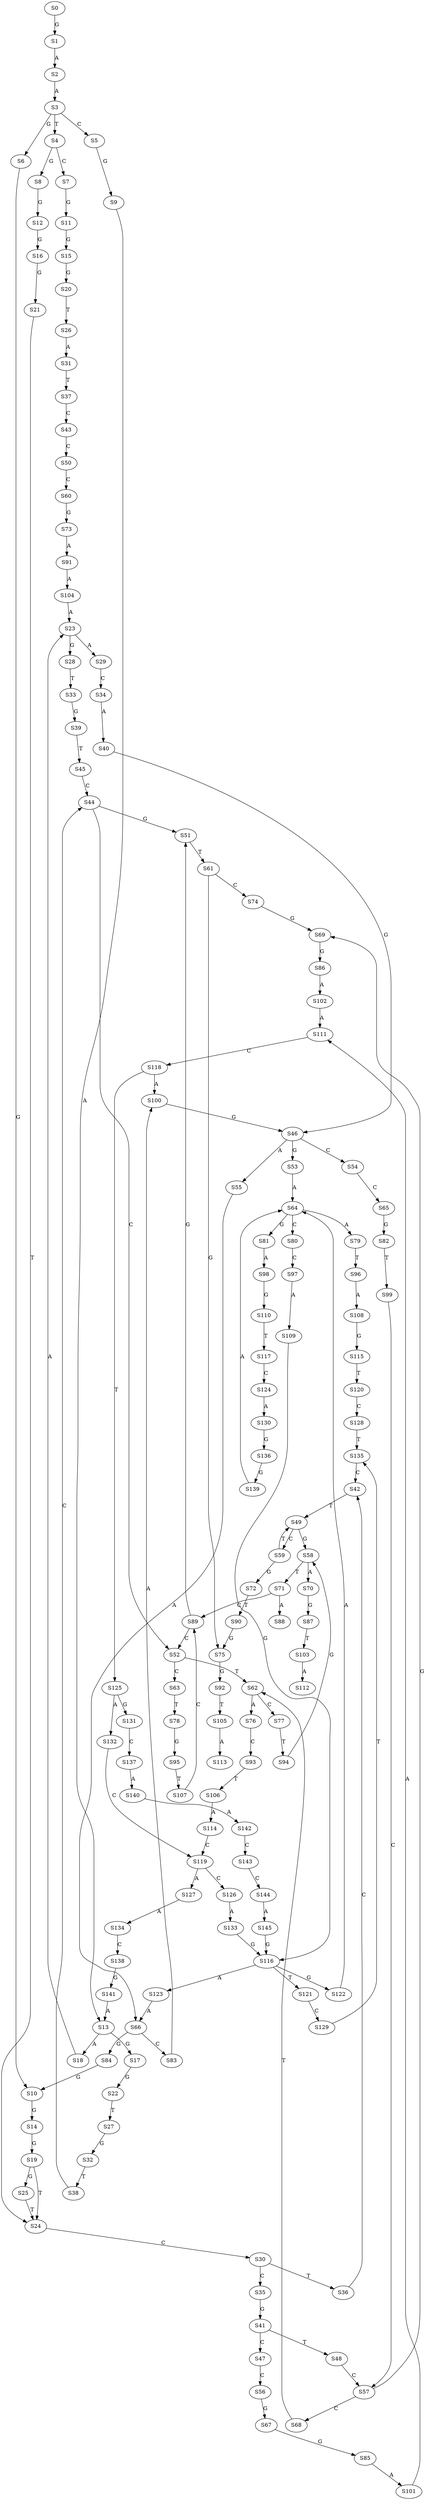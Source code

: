 strict digraph  {
	S0 -> S1 [ label = G ];
	S1 -> S2 [ label = A ];
	S2 -> S3 [ label = A ];
	S3 -> S4 [ label = T ];
	S3 -> S5 [ label = C ];
	S3 -> S6 [ label = G ];
	S4 -> S7 [ label = C ];
	S4 -> S8 [ label = G ];
	S5 -> S9 [ label = G ];
	S6 -> S10 [ label = G ];
	S7 -> S11 [ label = G ];
	S8 -> S12 [ label = G ];
	S9 -> S13 [ label = A ];
	S10 -> S14 [ label = G ];
	S11 -> S15 [ label = G ];
	S12 -> S16 [ label = G ];
	S13 -> S17 [ label = G ];
	S13 -> S18 [ label = A ];
	S14 -> S19 [ label = G ];
	S15 -> S20 [ label = G ];
	S16 -> S21 [ label = G ];
	S17 -> S22 [ label = G ];
	S18 -> S23 [ label = A ];
	S19 -> S24 [ label = T ];
	S19 -> S25 [ label = G ];
	S20 -> S26 [ label = T ];
	S21 -> S24 [ label = T ];
	S22 -> S27 [ label = T ];
	S23 -> S28 [ label = G ];
	S23 -> S29 [ label = A ];
	S24 -> S30 [ label = C ];
	S25 -> S24 [ label = T ];
	S26 -> S31 [ label = A ];
	S27 -> S32 [ label = G ];
	S28 -> S33 [ label = T ];
	S29 -> S34 [ label = C ];
	S30 -> S35 [ label = C ];
	S30 -> S36 [ label = T ];
	S31 -> S37 [ label = T ];
	S32 -> S38 [ label = T ];
	S33 -> S39 [ label = G ];
	S34 -> S40 [ label = A ];
	S35 -> S41 [ label = G ];
	S36 -> S42 [ label = C ];
	S37 -> S43 [ label = C ];
	S38 -> S44 [ label = C ];
	S39 -> S45 [ label = T ];
	S40 -> S46 [ label = G ];
	S41 -> S47 [ label = C ];
	S41 -> S48 [ label = T ];
	S42 -> S49 [ label = T ];
	S43 -> S50 [ label = C ];
	S44 -> S51 [ label = G ];
	S44 -> S52 [ label = C ];
	S45 -> S44 [ label = C ];
	S46 -> S53 [ label = G ];
	S46 -> S54 [ label = C ];
	S46 -> S55 [ label = A ];
	S47 -> S56 [ label = C ];
	S48 -> S57 [ label = C ];
	S49 -> S58 [ label = G ];
	S49 -> S59 [ label = C ];
	S50 -> S60 [ label = C ];
	S51 -> S61 [ label = T ];
	S52 -> S62 [ label = T ];
	S52 -> S63 [ label = C ];
	S53 -> S64 [ label = A ];
	S54 -> S65 [ label = C ];
	S55 -> S66 [ label = A ];
	S56 -> S67 [ label = G ];
	S57 -> S68 [ label = C ];
	S57 -> S69 [ label = G ];
	S58 -> S70 [ label = A ];
	S58 -> S71 [ label = T ];
	S59 -> S49 [ label = T ];
	S59 -> S72 [ label = G ];
	S60 -> S73 [ label = G ];
	S61 -> S74 [ label = C ];
	S61 -> S75 [ label = G ];
	S62 -> S76 [ label = A ];
	S62 -> S77 [ label = C ];
	S63 -> S78 [ label = T ];
	S64 -> S79 [ label = A ];
	S64 -> S80 [ label = C ];
	S64 -> S81 [ label = G ];
	S65 -> S82 [ label = G ];
	S66 -> S83 [ label = C ];
	S66 -> S84 [ label = G ];
	S67 -> S85 [ label = G ];
	S68 -> S62 [ label = T ];
	S69 -> S86 [ label = G ];
	S70 -> S87 [ label = G ];
	S71 -> S88 [ label = A ];
	S71 -> S89 [ label = C ];
	S72 -> S90 [ label = T ];
	S73 -> S91 [ label = A ];
	S74 -> S69 [ label = G ];
	S75 -> S92 [ label = G ];
	S76 -> S93 [ label = C ];
	S77 -> S94 [ label = T ];
	S78 -> S95 [ label = G ];
	S79 -> S96 [ label = T ];
	S80 -> S97 [ label = C ];
	S81 -> S98 [ label = A ];
	S82 -> S99 [ label = T ];
	S83 -> S100 [ label = A ];
	S84 -> S10 [ label = G ];
	S85 -> S101 [ label = A ];
	S86 -> S102 [ label = A ];
	S87 -> S103 [ label = T ];
	S89 -> S52 [ label = C ];
	S89 -> S51 [ label = G ];
	S90 -> S75 [ label = G ];
	S91 -> S104 [ label = A ];
	S92 -> S105 [ label = T ];
	S93 -> S106 [ label = T ];
	S94 -> S58 [ label = G ];
	S95 -> S107 [ label = T ];
	S96 -> S108 [ label = A ];
	S97 -> S109 [ label = A ];
	S98 -> S110 [ label = G ];
	S99 -> S57 [ label = C ];
	S100 -> S46 [ label = G ];
	S101 -> S111 [ label = A ];
	S102 -> S111 [ label = A ];
	S103 -> S112 [ label = A ];
	S104 -> S23 [ label = A ];
	S105 -> S113 [ label = A ];
	S106 -> S114 [ label = A ];
	S107 -> S89 [ label = C ];
	S108 -> S115 [ label = G ];
	S109 -> S116 [ label = G ];
	S110 -> S117 [ label = T ];
	S111 -> S118 [ label = C ];
	S114 -> S119 [ label = C ];
	S115 -> S120 [ label = T ];
	S116 -> S121 [ label = T ];
	S116 -> S122 [ label = G ];
	S116 -> S123 [ label = A ];
	S117 -> S124 [ label = C ];
	S118 -> S100 [ label = A ];
	S118 -> S125 [ label = T ];
	S119 -> S126 [ label = C ];
	S119 -> S127 [ label = A ];
	S120 -> S128 [ label = C ];
	S121 -> S129 [ label = C ];
	S122 -> S64 [ label = A ];
	S123 -> S66 [ label = A ];
	S124 -> S130 [ label = A ];
	S125 -> S131 [ label = G ];
	S125 -> S132 [ label = A ];
	S126 -> S133 [ label = A ];
	S127 -> S134 [ label = A ];
	S128 -> S135 [ label = T ];
	S129 -> S135 [ label = T ];
	S130 -> S136 [ label = G ];
	S131 -> S137 [ label = C ];
	S132 -> S119 [ label = C ];
	S133 -> S116 [ label = G ];
	S134 -> S138 [ label = C ];
	S135 -> S42 [ label = C ];
	S136 -> S139 [ label = G ];
	S137 -> S140 [ label = A ];
	S138 -> S141 [ label = G ];
	S139 -> S64 [ label = A ];
	S140 -> S142 [ label = A ];
	S141 -> S13 [ label = A ];
	S142 -> S143 [ label = C ];
	S143 -> S144 [ label = C ];
	S144 -> S145 [ label = A ];
	S145 -> S116 [ label = G ];
}
